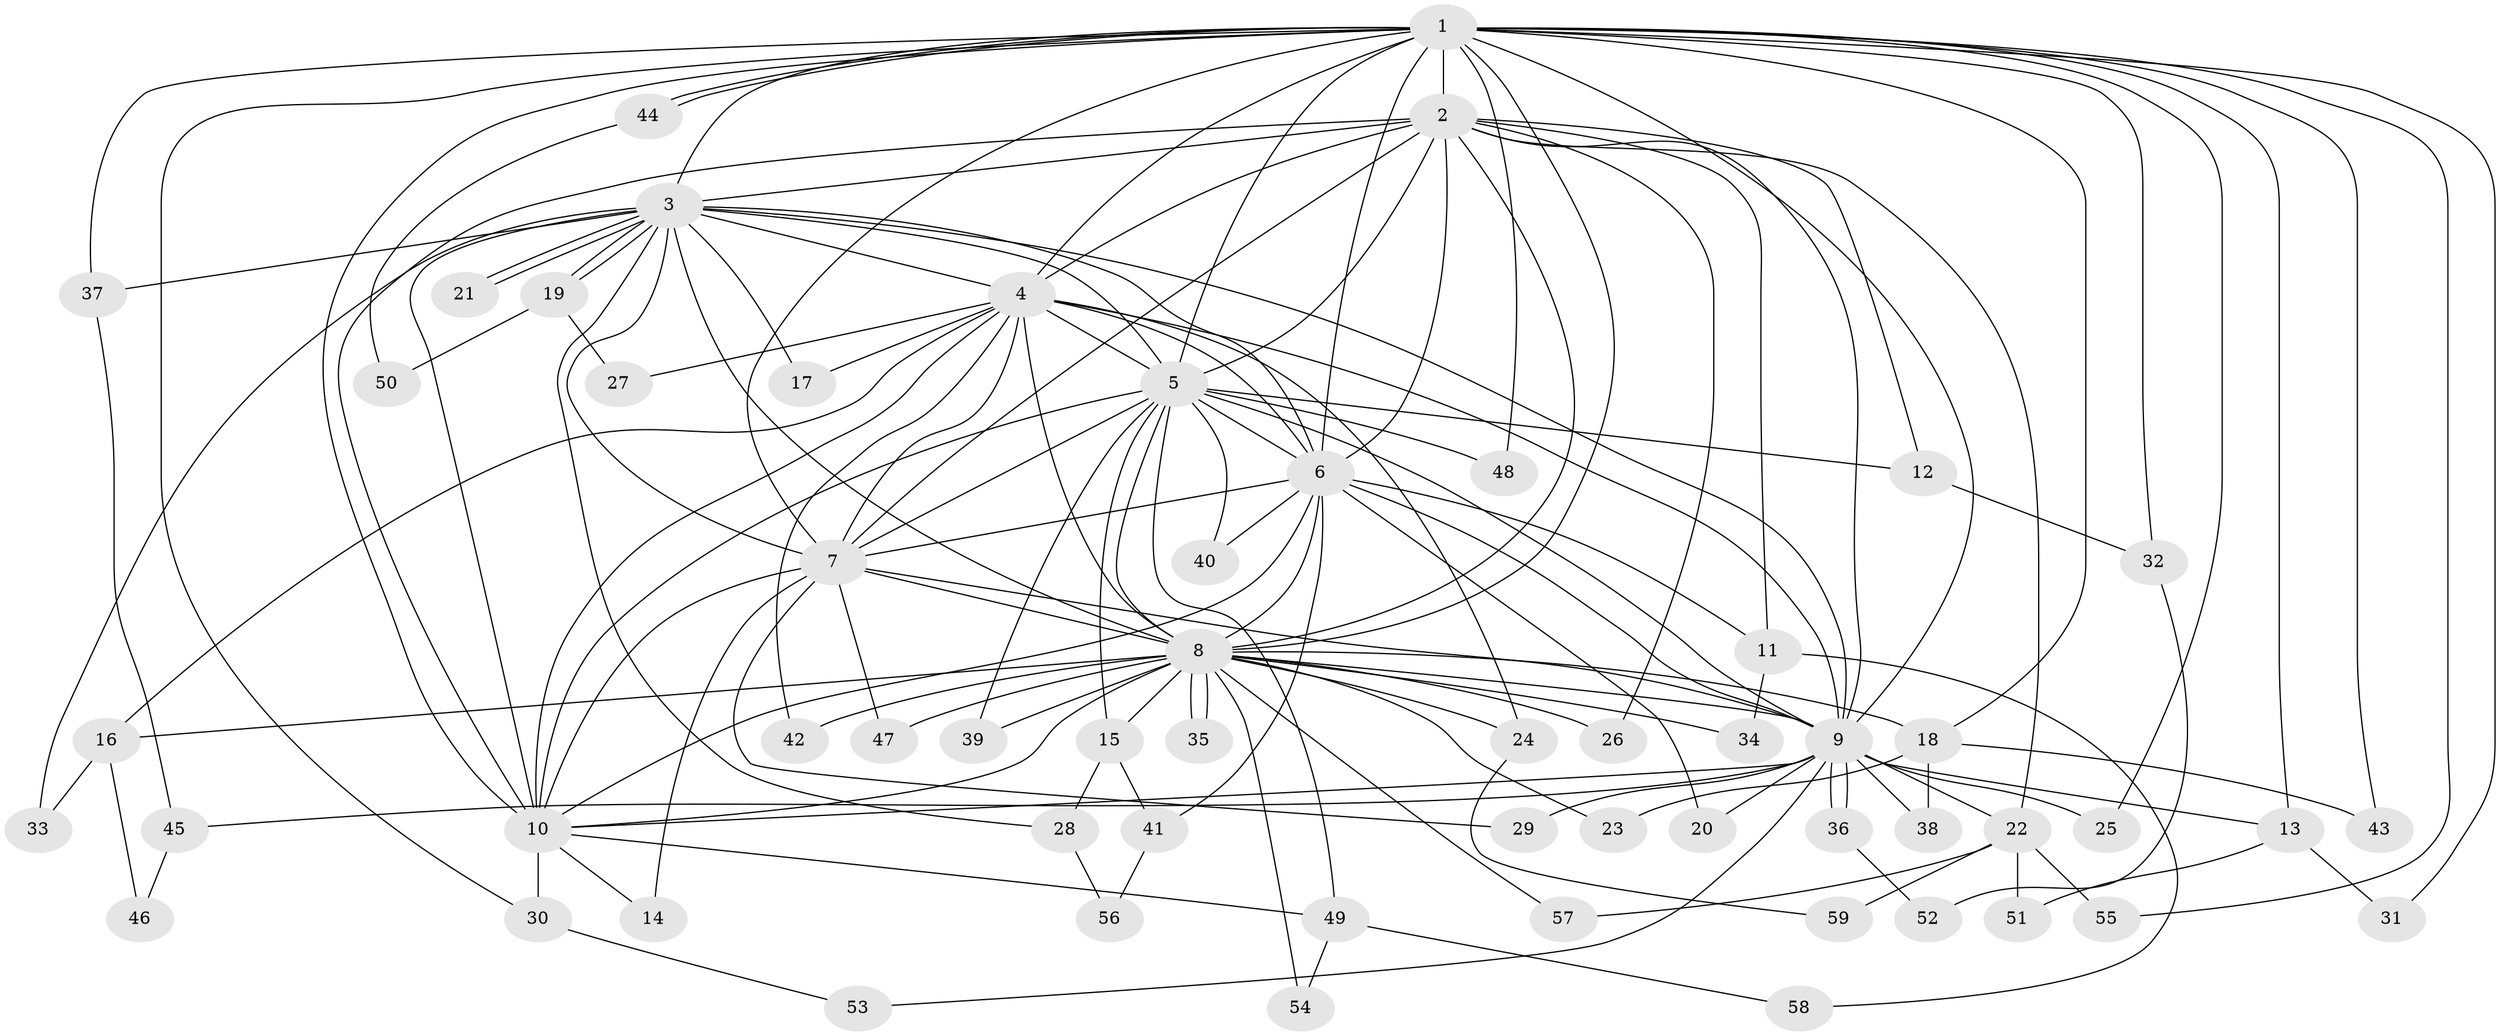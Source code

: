 // coarse degree distribution, {19: 0.02857142857142857, 14: 0.05714285714285714, 8: 0.02857142857142857, 3: 0.14285714285714285, 1: 0.14285714285714285, 2: 0.5714285714285714, 5: 0.02857142857142857}
// Generated by graph-tools (version 1.1) at 2025/49/03/04/25 21:49:39]
// undirected, 59 vertices, 143 edges
graph export_dot {
graph [start="1"]
  node [color=gray90,style=filled];
  1;
  2;
  3;
  4;
  5;
  6;
  7;
  8;
  9;
  10;
  11;
  12;
  13;
  14;
  15;
  16;
  17;
  18;
  19;
  20;
  21;
  22;
  23;
  24;
  25;
  26;
  27;
  28;
  29;
  30;
  31;
  32;
  33;
  34;
  35;
  36;
  37;
  38;
  39;
  40;
  41;
  42;
  43;
  44;
  45;
  46;
  47;
  48;
  49;
  50;
  51;
  52;
  53;
  54;
  55;
  56;
  57;
  58;
  59;
  1 -- 2;
  1 -- 3;
  1 -- 4;
  1 -- 5;
  1 -- 6;
  1 -- 7;
  1 -- 8;
  1 -- 9;
  1 -- 10;
  1 -- 13;
  1 -- 18;
  1 -- 25;
  1 -- 30;
  1 -- 31;
  1 -- 32;
  1 -- 37;
  1 -- 43;
  1 -- 44;
  1 -- 44;
  1 -- 48;
  1 -- 55;
  2 -- 3;
  2 -- 4;
  2 -- 5;
  2 -- 6;
  2 -- 7;
  2 -- 8;
  2 -- 9;
  2 -- 10;
  2 -- 11;
  2 -- 12;
  2 -- 22;
  2 -- 26;
  3 -- 4;
  3 -- 5;
  3 -- 6;
  3 -- 7;
  3 -- 8;
  3 -- 9;
  3 -- 10;
  3 -- 17;
  3 -- 19;
  3 -- 19;
  3 -- 21;
  3 -- 21;
  3 -- 28;
  3 -- 33;
  3 -- 37;
  4 -- 5;
  4 -- 6;
  4 -- 7;
  4 -- 8;
  4 -- 9;
  4 -- 10;
  4 -- 16;
  4 -- 17;
  4 -- 24;
  4 -- 27;
  4 -- 42;
  5 -- 6;
  5 -- 7;
  5 -- 8;
  5 -- 9;
  5 -- 10;
  5 -- 12;
  5 -- 15;
  5 -- 39;
  5 -- 40;
  5 -- 48;
  5 -- 49;
  6 -- 7;
  6 -- 8;
  6 -- 9;
  6 -- 10;
  6 -- 11;
  6 -- 20;
  6 -- 40;
  6 -- 41;
  7 -- 8;
  7 -- 9;
  7 -- 10;
  7 -- 14;
  7 -- 29;
  7 -- 47;
  8 -- 9;
  8 -- 10;
  8 -- 15;
  8 -- 16;
  8 -- 18;
  8 -- 23;
  8 -- 24;
  8 -- 26;
  8 -- 34;
  8 -- 35;
  8 -- 35;
  8 -- 39;
  8 -- 42;
  8 -- 47;
  8 -- 54;
  8 -- 57;
  9 -- 10;
  9 -- 13;
  9 -- 20;
  9 -- 22;
  9 -- 25;
  9 -- 29;
  9 -- 36;
  9 -- 36;
  9 -- 38;
  9 -- 45;
  9 -- 53;
  10 -- 14;
  10 -- 30;
  10 -- 49;
  11 -- 34;
  11 -- 58;
  12 -- 32;
  13 -- 31;
  13 -- 51;
  15 -- 28;
  15 -- 41;
  16 -- 33;
  16 -- 46;
  18 -- 23;
  18 -- 38;
  18 -- 43;
  19 -- 27;
  19 -- 50;
  22 -- 51;
  22 -- 55;
  22 -- 57;
  22 -- 59;
  24 -- 59;
  28 -- 56;
  30 -- 53;
  32 -- 52;
  36 -- 52;
  37 -- 45;
  41 -- 56;
  44 -- 50;
  45 -- 46;
  49 -- 54;
  49 -- 58;
}
